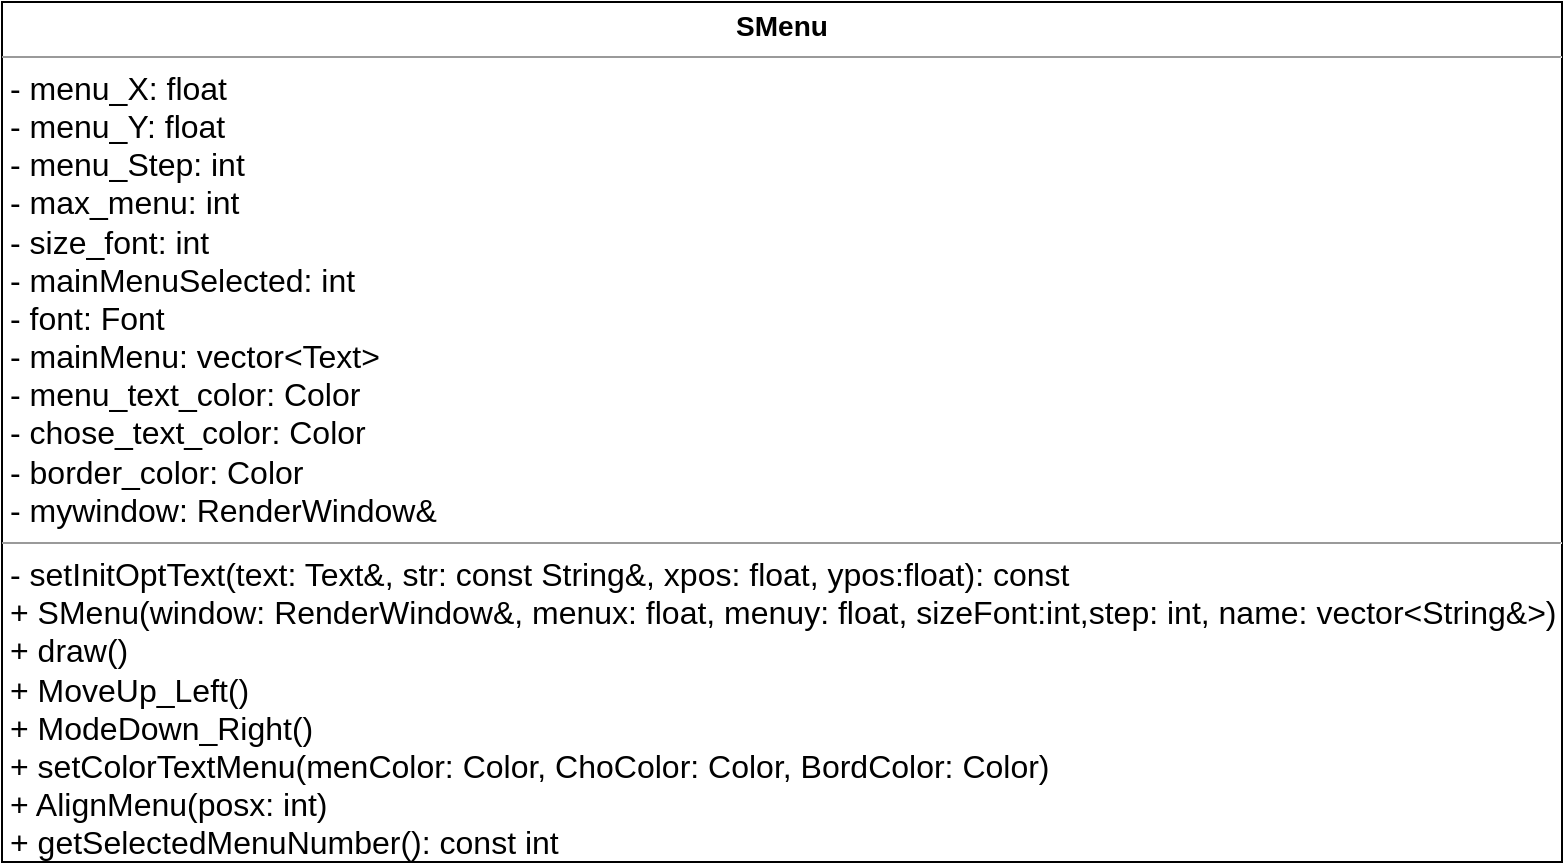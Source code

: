 <mxfile version="20.3.0" type="device" pages="2"><diagram id="C5RBs43oDa-KdzZeNtuy" name="Page-1"><mxGraphModel dx="792" dy="865" grid="1" gridSize="10" guides="1" tooltips="1" connect="1" arrows="1" fold="1" page="1" pageScale="1" pageWidth="827" pageHeight="1169" math="0" shadow="0"><root><mxCell id="WIyWlLk6GJQsqaUBKTNV-0"/><mxCell id="WIyWlLk6GJQsqaUBKTNV-1" parent="WIyWlLk6GJQsqaUBKTNV-0"/><mxCell id="Q3gWIPMdXGpjqRcFxoIJ-8" value="&lt;p style=&quot;margin:0px;margin-top:4px;text-align:center;&quot;&gt;&lt;span style=&quot;font-size: 14px;&quot;&gt;&lt;b&gt;SMenu&lt;/b&gt;&lt;/span&gt;&lt;/p&gt;&lt;hr size=&quot;1&quot;&gt;&lt;p style=&quot;margin: 0px 0px 0px 4px;&quot;&gt;&lt;font size=&quot;3&quot;&gt;- menu_X: float&lt;br&gt;- menu_Y: float&lt;br&gt;&lt;/font&gt;&lt;/p&gt;&lt;p style=&quot;margin: 0px 0px 0px 4px;&quot;&gt;&lt;font size=&quot;3&quot;&gt;- menu_Step: int&lt;/font&gt;&lt;/p&gt;&lt;p style=&quot;margin: 0px 0px 0px 4px;&quot;&gt;&lt;font size=&quot;3&quot;&gt;- max_menu: int&lt;/font&gt;&lt;/p&gt;&lt;p style=&quot;margin: 0px 0px 0px 4px;&quot;&gt;&lt;font size=&quot;3&quot;&gt;- size_font: int&lt;/font&gt;&lt;/p&gt;&lt;p style=&quot;margin: 0px 0px 0px 4px;&quot;&gt;&lt;font size=&quot;3&quot;&gt;- mainMenuSelected: int&lt;/font&gt;&lt;/p&gt;&lt;p style=&quot;margin: 0px 0px 0px 4px;&quot;&gt;&lt;font size=&quot;3&quot;&gt;- font: Font&lt;/font&gt;&lt;/p&gt;&lt;p style=&quot;margin: 0px 0px 0px 4px;&quot;&gt;&lt;font size=&quot;3&quot;&gt;- mainMenu: vector&amp;lt;Text&amp;gt;&lt;/font&gt;&lt;/p&gt;&lt;p style=&quot;margin: 0px 0px 0px 4px;&quot;&gt;&lt;font size=&quot;3&quot;&gt;- menu_text_color: Color&lt;/font&gt;&lt;/p&gt;&lt;p style=&quot;margin: 0px 0px 0px 4px;&quot;&gt;&lt;font size=&quot;3&quot;&gt;- chose_text_color: Color&lt;/font&gt;&lt;/p&gt;&lt;p style=&quot;margin: 0px 0px 0px 4px;&quot;&gt;&lt;font size=&quot;3&quot;&gt;- border_color: Color&lt;/font&gt;&lt;/p&gt;&lt;p style=&quot;margin: 0px 0px 0px 4px;&quot;&gt;&lt;font size=&quot;3&quot;&gt;- mywindow: RenderWindow&amp;amp;&lt;/font&gt;&lt;/p&gt;&lt;hr size=&quot;1&quot;&gt;&lt;p style=&quot;margin: 0px 0px 0px 4px;&quot;&gt;&lt;font size=&quot;3&quot;&gt;- setInitOptText(text: Text&amp;amp;, str: const String&amp;amp;, xpos: float, ypos:float): const&lt;/font&gt;&lt;/p&gt;&lt;p style=&quot;margin: 0px 0px 0px 4px;&quot;&gt;&lt;font size=&quot;3&quot;&gt;+ SMenu(window: RenderWindow&amp;amp;, menux: float, menuy: float, sizeFont:int,step: int, name: vector&amp;lt;String&amp;amp;&amp;gt;)&lt;/font&gt;&lt;/p&gt;&lt;p style=&quot;margin: 0px 0px 0px 4px;&quot;&gt;&lt;font size=&quot;3&quot;&gt;+ draw()&lt;/font&gt;&lt;/p&gt;&lt;p style=&quot;margin: 0px 0px 0px 4px;&quot;&gt;&lt;font size=&quot;3&quot;&gt;+ MoveUp_Left()&lt;/font&gt;&lt;/p&gt;&lt;p style=&quot;margin: 0px 0px 0px 4px;&quot;&gt;&lt;font size=&quot;3&quot;&gt;+ ModeDown_Right()&lt;/font&gt;&lt;/p&gt;&lt;p style=&quot;margin: 0px 0px 0px 4px;&quot;&gt;&lt;font size=&quot;3&quot;&gt;+ setColorTextMenu(menColor: Color, ChoColor: Color, BordColor: Color)&lt;/font&gt;&lt;/p&gt;&lt;p style=&quot;margin: 0px 0px 0px 4px;&quot;&gt;&lt;font size=&quot;3&quot;&gt;+ AlignMenu(posx: int)&lt;/font&gt;&lt;/p&gt;&lt;p style=&quot;margin: 0px 0px 0px 4px;&quot;&gt;&lt;font size=&quot;3&quot;&gt;+ getSelectedMenuNumber(): const int&lt;/font&gt;&lt;/p&gt;&lt;div&gt;&lt;font size=&quot;3&quot;&gt;&lt;br&gt;&lt;/font&gt;&lt;/div&gt;" style="verticalAlign=top;align=left;overflow=fill;fontSize=12;fontFamily=Helvetica;html=1;" parent="WIyWlLk6GJQsqaUBKTNV-1" vertex="1"><mxGeometry x="30" y="60" width="780" height="430" as="geometry"/></mxCell></root></mxGraphModel></diagram><diagram id="1lyOC9iFrkuqT-sp4JgP" name="Сторінка-2"><mxGraphModel dx="792" dy="865" grid="1" gridSize="10" guides="1" tooltips="1" connect="1" arrows="1" fold="1" page="1" pageScale="1" pageWidth="827" pageHeight="1169" math="0" shadow="0"><root><mxCell id="0"/><mxCell id="1" parent="0"/><mxCell id="nZUlOW4UAoiSD2Xy0DBG-1" value="&lt;p style=&quot;margin:0px;margin-top:4px;text-align:center;&quot;&gt;&lt;font style=&quot;font-size: 14px;&quot;&gt;&amp;lt;&amp;lt;enumeration&amp;gt;&amp;gt;&lt;/font&gt;&lt;/p&gt;&lt;p style=&quot;margin:0px;margin-top:4px;text-align:center;&quot;&gt;&lt;b&gt;&lt;font size=&quot;3&quot;&gt;MenuOption&lt;/font&gt;&lt;/b&gt;&lt;/p&gt;&lt;hr size=&quot;1&quot;&gt;&lt;p style=&quot;margin: 0px 0px 0px 4px;&quot;&gt;&lt;font size=&quot;3&quot; style=&quot;&quot;&gt;PLAY_GAME&lt;/font&gt;&lt;/p&gt;&lt;p style=&quot;margin: 0px 0px 0px 4px;&quot;&gt;&lt;font size=&quot;3&quot;&gt;ASTAR&lt;/font&gt;&lt;/p&gt;&lt;p style=&quot;margin: 0px 0px 0px 4px;&quot;&gt;&lt;font size=&quot;3&quot;&gt;SETTINGS&lt;/font&gt;&lt;/p&gt;&lt;p style=&quot;margin: 0px 0px 0px 4px;&quot;&gt;&lt;font size=&quot;3&quot;&gt;ABOUT_GAME&lt;/font&gt;&lt;/p&gt;&lt;p style=&quot;margin: 0px 0px 0px 4px;&quot;&gt;&lt;font size=&quot;3&quot;&gt;QUIT_GAME&lt;/font&gt;&lt;/p&gt;&lt;div&gt;&lt;font size=&quot;3&quot;&gt;&lt;br&gt;&lt;/font&gt;&lt;/div&gt;" style="verticalAlign=top;align=left;overflow=fill;fontSize=12;fontFamily=Helvetica;html=1;" vertex="1" parent="1"><mxGeometry x="150" y="230" width="130" height="160" as="geometry"/></mxCell><mxCell id="nZUlOW4UAoiSD2Xy0DBG-2" value="&lt;p style=&quot;margin:0px;margin-top:4px;text-align:center;&quot;&gt;&lt;font style=&quot;font-size: 14px;&quot;&gt;&amp;lt;&amp;lt;enumeration&amp;gt;&amp;gt;&lt;/font&gt;&lt;/p&gt;&lt;p style=&quot;margin:0px;margin-top:4px;text-align:center;&quot;&gt;&lt;b&gt;&lt;font size=&quot;3&quot;&gt;SnakeDirection&lt;/font&gt;&lt;/b&gt;&lt;/p&gt;&lt;hr size=&quot;1&quot;&gt;&lt;p style=&quot;margin: 0px 0px 0px 4px;&quot;&gt;&lt;font size=&quot;3&quot;&gt;Down&lt;/font&gt;&lt;/p&gt;&lt;p style=&quot;margin: 0px 0px 0px 4px;&quot;&gt;&lt;font size=&quot;3&quot;&gt;Left&lt;/font&gt;&lt;/p&gt;&lt;p style=&quot;margin: 0px 0px 0px 4px;&quot;&gt;&lt;font size=&quot;3&quot;&gt;Right&lt;/font&gt;&lt;/p&gt;&lt;p style=&quot;margin: 0px 0px 0px 4px;&quot;&gt;&lt;font size=&quot;3&quot;&gt;Up&lt;/font&gt;&lt;/p&gt;&lt;div&gt;&lt;font size=&quot;3&quot;&gt;&lt;br&gt;&lt;/font&gt;&lt;/div&gt;" style="verticalAlign=top;align=left;overflow=fill;fontSize=12;fontFamily=Helvetica;html=1;" vertex="1" parent="1"><mxGeometry x="290" y="230" width="130" height="140" as="geometry"/></mxCell><mxCell id="nZUlOW4UAoiSD2Xy0DBG-3" value="&lt;p style=&quot;margin:0px;margin-top:4px;text-align:center;&quot;&gt;&lt;font style=&quot;font-size: 14px;&quot;&gt;&amp;lt;&amp;lt;structure&amp;gt;&amp;gt;&lt;/font&gt;&lt;/p&gt;&lt;p style=&quot;margin:0px;margin-top:4px;text-align:center;&quot;&gt;&lt;b&gt;&lt;font size=&quot;3&quot;&gt;Snake&lt;/font&gt;&lt;/b&gt;&lt;/p&gt;&lt;hr size=&quot;1&quot;&gt;&lt;p style=&quot;margin: 0px 0px 0px 4px;&quot;&gt;&lt;font size=&quot;3&quot;&gt;- x: int&lt;/font&gt;&lt;/p&gt;&lt;p style=&quot;margin: 0px 0px 0px 4px;&quot;&gt;&lt;font size=&quot;3&quot;&gt;- y: int&lt;/font&gt;&lt;/p&gt;&lt;div&gt;&lt;font size=&quot;3&quot;&gt;&lt;br&gt;&lt;/font&gt;&lt;/div&gt;" style="verticalAlign=top;align=left;overflow=fill;fontSize=12;fontFamily=Helvetica;html=1;" vertex="1" parent="1"><mxGeometry x="430" y="340" width="120" height="100" as="geometry"/></mxCell><mxCell id="nZUlOW4UAoiSD2Xy0DBG-4" value="&lt;p style=&quot;margin:0px;margin-top:4px;text-align:center;&quot;&gt;&lt;font style=&quot;font-size: 14px;&quot;&gt;&amp;lt;&amp;lt;structure&amp;gt;&amp;gt;&lt;/font&gt;&lt;/p&gt;&lt;p style=&quot;margin:0px;margin-top:4px;text-align:center;&quot;&gt;&lt;b&gt;&lt;font size=&quot;3&quot;&gt;Food&lt;/font&gt;&lt;/b&gt;&lt;/p&gt;&lt;hr size=&quot;1&quot;&gt;&lt;p style=&quot;margin: 0px 0px 0px 4px;&quot;&gt;&lt;font size=&quot;3&quot;&gt;- x: int&lt;/font&gt;&lt;/p&gt;&lt;p style=&quot;margin: 0px 0px 0px 4px;&quot;&gt;&lt;font size=&quot;3&quot;&gt;- y: int&lt;/font&gt;&lt;/p&gt;&lt;div&gt;&lt;font size=&quot;3&quot;&gt;&lt;br&gt;&lt;/font&gt;&lt;/div&gt;" style="verticalAlign=top;align=left;overflow=fill;fontSize=12;fontFamily=Helvetica;html=1;" vertex="1" parent="1"><mxGeometry x="430" y="230" width="120" height="100" as="geometry"/></mxCell><mxCell id="eOw3VwIIAXFIWuZlSgal-1" value="&lt;p style=&quot;margin:0px;margin-top:4px;text-align:center;&quot;&gt;&lt;span style=&quot;font-size: 14px;&quot;&gt;&amp;lt;&amp;lt;struct&amp;gt;&amp;gt;&lt;/span&gt;&lt;/p&gt;&lt;p style=&quot;margin:0px;margin-top:4px;text-align:center;&quot;&gt;&lt;span style=&quot;font-size: 14px;&quot;&gt;&lt;b&gt;TextFormat&lt;/b&gt;&lt;/span&gt;&lt;/p&gt;&lt;hr size=&quot;1&quot;&gt;&lt;p style=&quot;margin: 0px 0px 0px 4px;&quot;&gt;&lt;font size=&quot;3&quot;&gt;- size_font: int&lt;/font&gt;&lt;/p&gt;&lt;p style=&quot;margin: 0px 0px 0px 4px;&quot;&gt;&lt;font size=&quot;3&quot;&gt;- menu_text_color: Color&lt;/font&gt;&lt;/p&gt;&lt;p style=&quot;margin: 0px 0px 0px 4px;&quot;&gt;&lt;font size=&quot;3&quot;&gt;- bord: float&lt;/font&gt;&lt;/p&gt;&lt;p style=&quot;margin: 0px 0px 0px 4px;&quot;&gt;&lt;font size=&quot;3&quot;&gt;- border_color: Color&lt;/font&gt;&lt;/p&gt;&lt;div&gt;&lt;font size=&quot;3&quot;&gt;&lt;br&gt;&lt;/font&gt;&lt;/div&gt;" style="verticalAlign=top;align=left;overflow=fill;fontSize=12;fontFamily=Helvetica;html=1;" vertex="1" parent="1"><mxGeometry x="560" y="230" width="190" height="130" as="geometry"/></mxCell></root></mxGraphModel></diagram></mxfile>